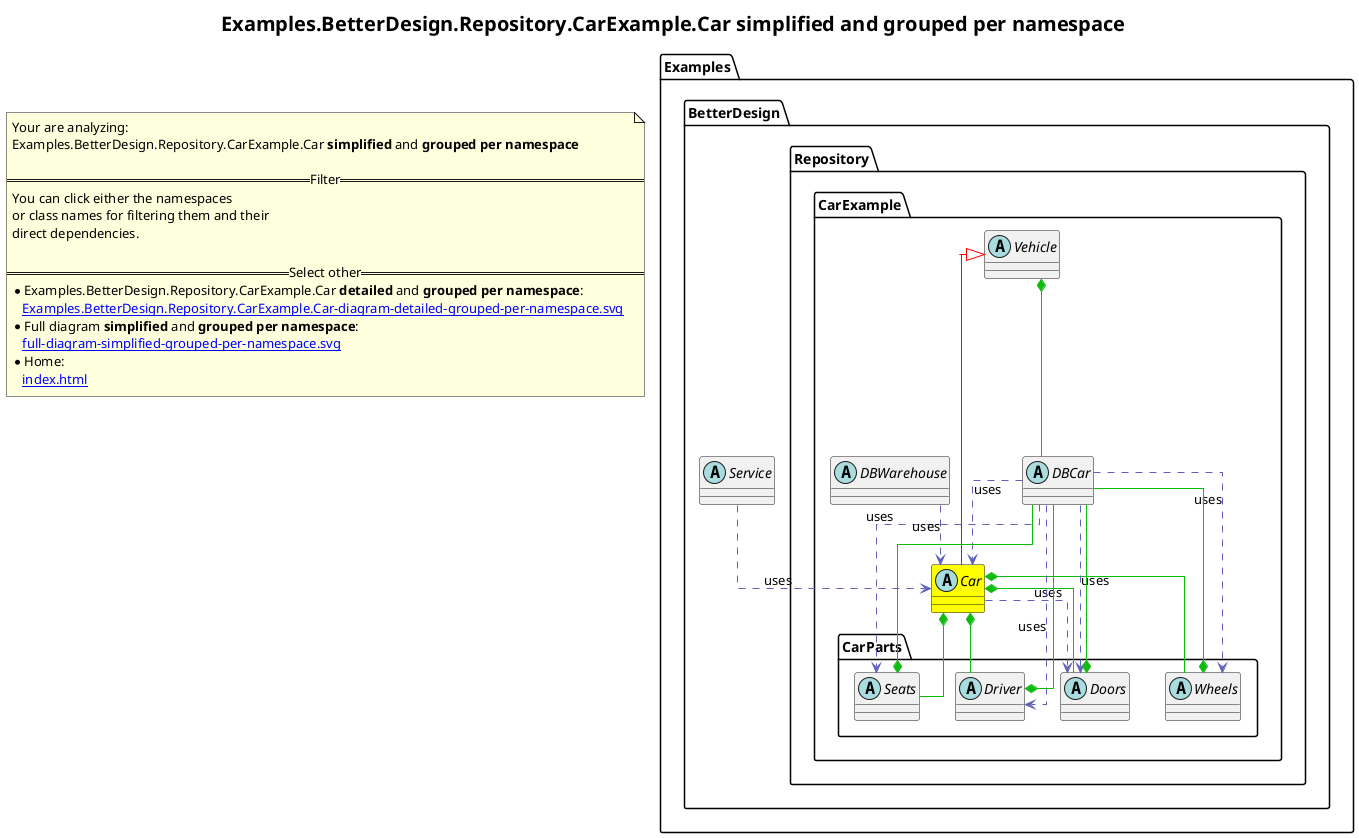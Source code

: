 @startuml
skinparam linetype ortho
title <size:20>Examples.BetterDesign.Repository.CarExample.Car **simplified** and **grouped per namespace**</size>
note "Your are analyzing:\nExamples.BetterDesign.Repository.CarExample.Car **simplified** and **grouped per namespace**\n\n==Filter==\nYou can click either the namespaces \nor class names for filtering them and their\ndirect dependencies.\n\n==Select other==\n* Examples.BetterDesign.Repository.CarExample.Car **detailed** and **grouped per namespace**:\n   [[Examples.BetterDesign.Repository.CarExample.Car-diagram-detailed-grouped-per-namespace.svg]]\n* Full diagram **simplified** and **grouped per namespace**:\n   [[full-diagram-simplified-grouped-per-namespace.svg]]\n* Home:\n   [[index.html]]" as FloatingNote
namespace Examples [[Examples-diagram-simplified-grouped-per-namespace.svg]] {
namespace Examples.BetterDesign [[Examples.BetterDesign-diagram-simplified-grouped-per-namespace.svg]] {
  abstract class Examples.BetterDesign.Service [[Examples.BetterDesign.Service-diagram-simplified-grouped-per-namespace.svg]]  {
  }
'Compared namespace Examples.BetterDesign [[Examples.BetterDesign-diagram-simplified-grouped-per-namespace.svg]] { with last element of   }
' Closing all previous_sub_namespace_list namespace None because file analysis is finished.
' Closing namespace BetterDesign
}
' Closing namespace Examples
}
namespace Examples [[Examples-diagram-simplified-grouped-per-namespace.svg]] {
namespace Examples.BetterDesign [[Examples.BetterDesign-diagram-simplified-grouped-per-namespace.svg]] {
namespace Examples.BetterDesign.Repository [[Examples.BetterDesign.Repository-diagram-simplified-grouped-per-namespace.svg]] {
namespace Examples.BetterDesign.Repository.CarExample [[Examples.BetterDesign.Repository.CarExample-diagram-simplified-grouped-per-namespace.svg]] {
      abstract class Examples.BetterDesign.Repository.CarExample.Car [[Examples.BetterDesign.Repository.CarExample.Car-diagram-simplified-grouped-per-namespace.svg]] #yellow {
      }
      abstract class Examples.BetterDesign.Repository.CarExample.Vehicle [[Examples.BetterDesign.Repository.CarExample.Vehicle-diagram-simplified-grouped-per-namespace.svg]]  {
      }
      abstract class Examples.BetterDesign.Repository.CarExample.DBCar [[Examples.BetterDesign.Repository.CarExample.DBCar-diagram-simplified-grouped-per-namespace.svg]]  {
      }
      abstract class Examples.BetterDesign.Repository.CarExample.DBWarehouse [[Examples.BetterDesign.Repository.CarExample.DBWarehouse-diagram-simplified-grouped-per-namespace.svg]]  {
      }
'Compared namespace Examples.BetterDesign.Repository.CarExample [[Examples.BetterDesign.Repository.CarExample-diagram-simplified-grouped-per-namespace.svg]] { with last element of       }
' Closing all previous_sub_namespace_list namespace None because file analysis is finished.
' Closing namespace CarExample
}
' Closing namespace Repository
}
' Closing namespace BetterDesign
}
' Closing namespace Examples
}
namespace Examples [[Examples-diagram-simplified-grouped-per-namespace.svg]] {
namespace Examples.BetterDesign [[Examples.BetterDesign-diagram-simplified-grouped-per-namespace.svg]] {
namespace Examples.BetterDesign.Repository [[Examples.BetterDesign.Repository-diagram-simplified-grouped-per-namespace.svg]] {
namespace Examples.BetterDesign.Repository.CarExample [[Examples.BetterDesign.Repository.CarExample-diagram-simplified-grouped-per-namespace.svg]] {
namespace Examples.BetterDesign.Repository.CarExample.CarParts [[Examples.BetterDesign.Repository.CarExample.CarParts-diagram-simplified-grouped-per-namespace.svg]] {
        abstract class Examples.BetterDesign.Repository.CarExample.CarParts.Wheels [[Examples.BetterDesign.Repository.CarExample.CarParts.Wheels-diagram-simplified-grouped-per-namespace.svg]]  {
        }
        abstract class Examples.BetterDesign.Repository.CarExample.CarParts.Seats [[Examples.BetterDesign.Repository.CarExample.CarParts.Seats-diagram-simplified-grouped-per-namespace.svg]]  {
        }
        abstract class Examples.BetterDesign.Repository.CarExample.CarParts.Driver [[Examples.BetterDesign.Repository.CarExample.CarParts.Driver-diagram-simplified-grouped-per-namespace.svg]]  {
        }
        abstract class Examples.BetterDesign.Repository.CarExample.CarParts.Doors [[Examples.BetterDesign.Repository.CarExample.CarParts.Doors-diagram-simplified-grouped-per-namespace.svg]]  {
        }
'Compared namespace Examples.BetterDesign.Repository.CarExample.CarParts [[Examples.BetterDesign.Repository.CarExample.CarParts-diagram-simplified-grouped-per-namespace.svg]] { with last element of         }
' Closing all previous_sub_namespace_list namespace None because file analysis is finished.
' Closing namespace CarParts
}
' Closing namespace CarExample
}
' Closing namespace Repository
}
' Closing namespace BetterDesign
}
' Closing namespace Examples
}
 ' *************************************** 
 ' *************************************** 
 ' *************************************** 
' Class relations extracted from namespace:
' Examples.BetterDesign
Examples.BetterDesign.Service .[#6060BB].> Examples.BetterDesign.Repository.CarExample.Car  : uses 
' Class relations extracted from namespace:
' Examples.BetterDesign.Repository.CarExample
Examples.BetterDesign.Repository.CarExample.Vehicle <|-[#red]- Examples.BetterDesign.Repository.CarExample.Car
Examples.BetterDesign.Repository.CarExample.Car *-[#10BB10]- Examples.BetterDesign.Repository.CarExample.CarParts.Wheels 
Examples.BetterDesign.Repository.CarExample.Car *-[#10BB10]- Examples.BetterDesign.Repository.CarExample.CarParts.Seats 
Examples.BetterDesign.Repository.CarExample.Car *-[#10BB10]- Examples.BetterDesign.Repository.CarExample.CarParts.Driver 
Examples.BetterDesign.Repository.CarExample.Car *-[#10BB10]- Examples.BetterDesign.Repository.CarExample.CarParts.Doors 
Examples.BetterDesign.Repository.CarExample.Car .[#6060BB].> Examples.BetterDesign.Repository.CarExample.CarParts.Doors  : uses 
Examples.BetterDesign.Repository.CarExample.Vehicle *-[#10BB10]- Examples.BetterDesign.Repository.CarExample.DBCar 
Examples.BetterDesign.Repository.CarExample.DBCar .[#6060BB].> Examples.BetterDesign.Repository.CarExample.CarParts.Driver  : uses 
Examples.BetterDesign.Repository.CarExample.DBCar .[#6060BB].> Examples.BetterDesign.Repository.CarExample.Car  : uses 
Examples.BetterDesign.Repository.CarExample.DBCar .[#6060BB].> Examples.BetterDesign.Repository.CarExample.CarParts.Seats  : uses 
Examples.BetterDesign.Repository.CarExample.DBCar .[#6060BB].> Examples.BetterDesign.Repository.CarExample.CarParts.Doors  : uses 
Examples.BetterDesign.Repository.CarExample.DBCar .[#6060BB].> Examples.BetterDesign.Repository.CarExample.CarParts.Wheels  : uses 
Examples.BetterDesign.Repository.CarExample.DBWarehouse .[#6060BB].> Examples.BetterDesign.Repository.CarExample.Car  : uses 
' Class relations extracted from namespace:
' Examples.BetterDesign.Repository.CarExample.CarParts
Examples.BetterDesign.Repository.CarExample.CarParts.Wheels *-[#10BB10]- Examples.BetterDesign.Repository.CarExample.DBCar 
Examples.BetterDesign.Repository.CarExample.CarParts.Seats *-[#10BB10]- Examples.BetterDesign.Repository.CarExample.DBCar 
Examples.BetterDesign.Repository.CarExample.CarParts.Driver *-[#10BB10]- Examples.BetterDesign.Repository.CarExample.DBCar 
Examples.BetterDesign.Repository.CarExample.CarParts.Doors *-[#10BB10]- Examples.BetterDesign.Repository.CarExample.DBCar 
@enduml